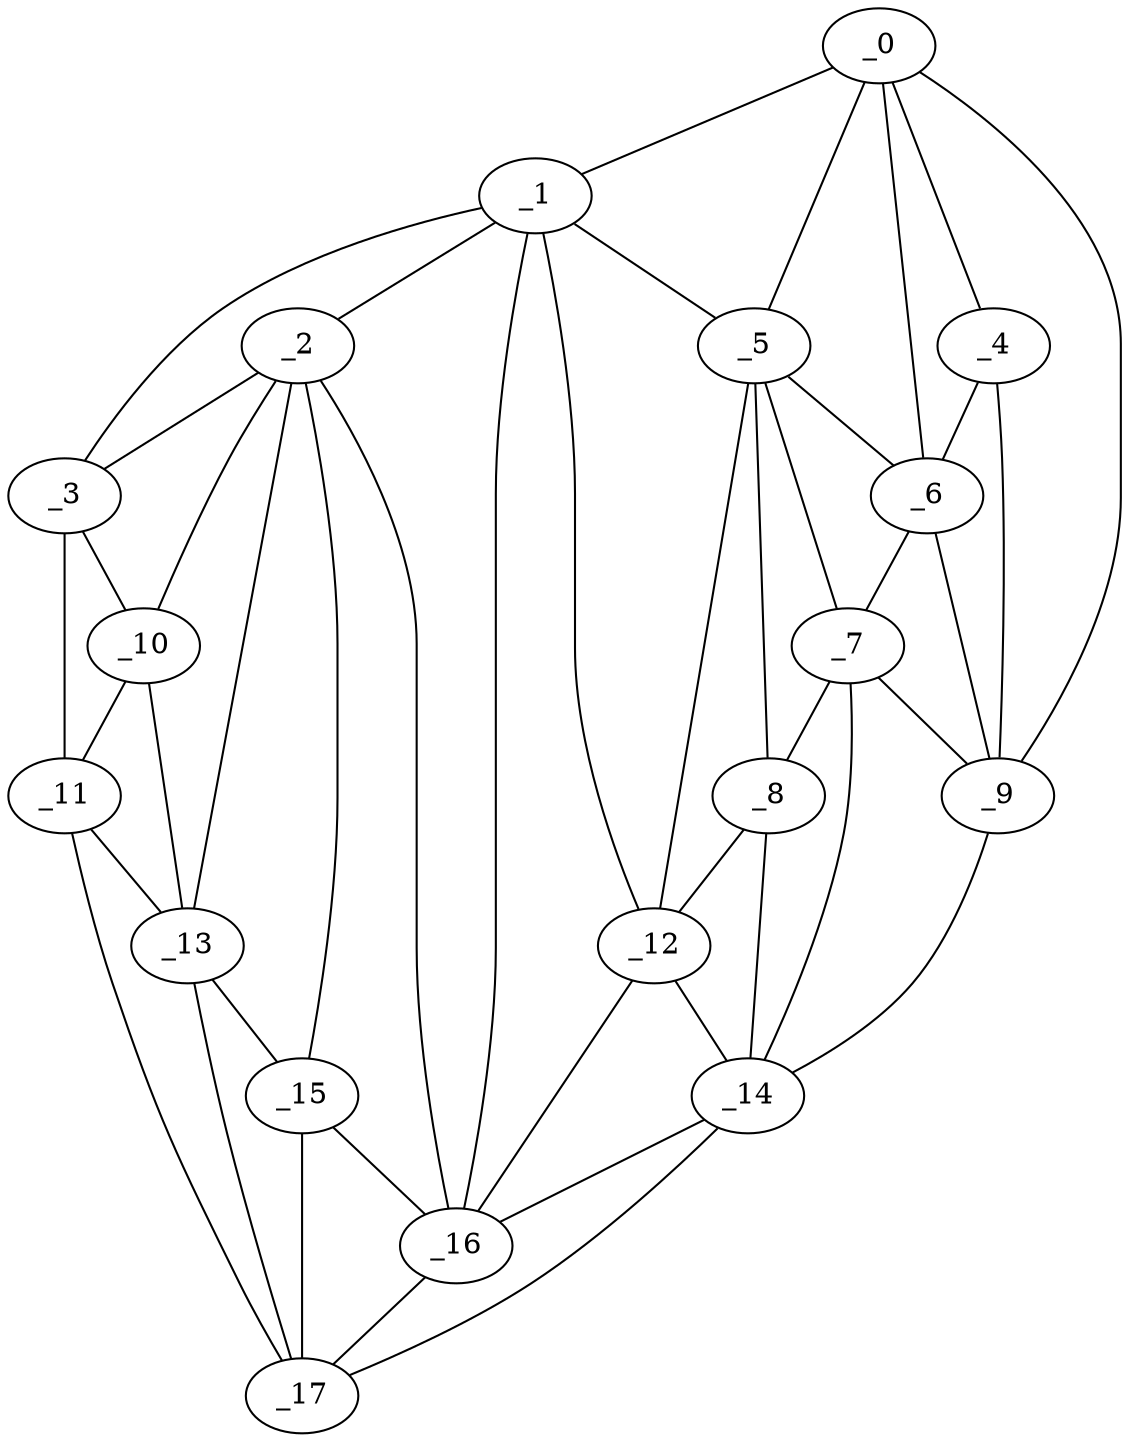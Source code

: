 graph "obj13__125.gxl" {
	_0	 [x=38,
		y=121];
	_1	 [x=40,
		y=32];
	_0 -- _1	 [valence=1];
	_4	 [x=64,
		y=109];
	_0 -- _4	 [valence=1];
	_5	 [x=65,
		y=88];
	_0 -- _5	 [valence=1];
	_6	 [x=65,
		y=100];
	_0 -- _6	 [valence=2];
	_9	 [x=75,
		y=106];
	_0 -- _9	 [valence=1];
	_2	 [x=53,
		y=24];
	_1 -- _2	 [valence=1];
	_3	 [x=56,
		y=5];
	_1 -- _3	 [valence=1];
	_1 -- _5	 [valence=1];
	_12	 [x=79,
		y=76];
	_1 -- _12	 [valence=2];
	_16	 [x=90,
		y=51];
	_1 -- _16	 [valence=2];
	_2 -- _3	 [valence=2];
	_10	 [x=77,
		y=13];
	_2 -- _10	 [valence=2];
	_13	 [x=81,
		y=19];
	_2 -- _13	 [valence=2];
	_15	 [x=90,
		y=40];
	_2 -- _15	 [valence=2];
	_2 -- _16	 [valence=1];
	_3 -- _10	 [valence=2];
	_11	 [x=78,
		y=5];
	_3 -- _11	 [valence=1];
	_4 -- _6	 [valence=2];
	_4 -- _9	 [valence=2];
	_5 -- _6	 [valence=2];
	_7	 [x=74,
		y=97];
	_5 -- _7	 [valence=2];
	_8	 [x=75,
		y=85];
	_5 -- _8	 [valence=2];
	_5 -- _12	 [valence=2];
	_6 -- _7	 [valence=2];
	_6 -- _9	 [valence=1];
	_7 -- _8	 [valence=1];
	_7 -- _9	 [valence=2];
	_14	 [x=89,
		y=69];
	_7 -- _14	 [valence=2];
	_8 -- _12	 [valence=1];
	_8 -- _14	 [valence=2];
	_9 -- _14	 [valence=1];
	_10 -- _11	 [valence=2];
	_10 -- _13	 [valence=2];
	_11 -- _13	 [valence=1];
	_17	 [x=92,
		y=25];
	_11 -- _17	 [valence=1];
	_12 -- _14	 [valence=2];
	_12 -- _16	 [valence=2];
	_13 -- _15	 [valence=2];
	_13 -- _17	 [valence=2];
	_14 -- _16	 [valence=2];
	_14 -- _17	 [valence=1];
	_15 -- _16	 [valence=2];
	_15 -- _17	 [valence=2];
	_16 -- _17	 [valence=1];
}
